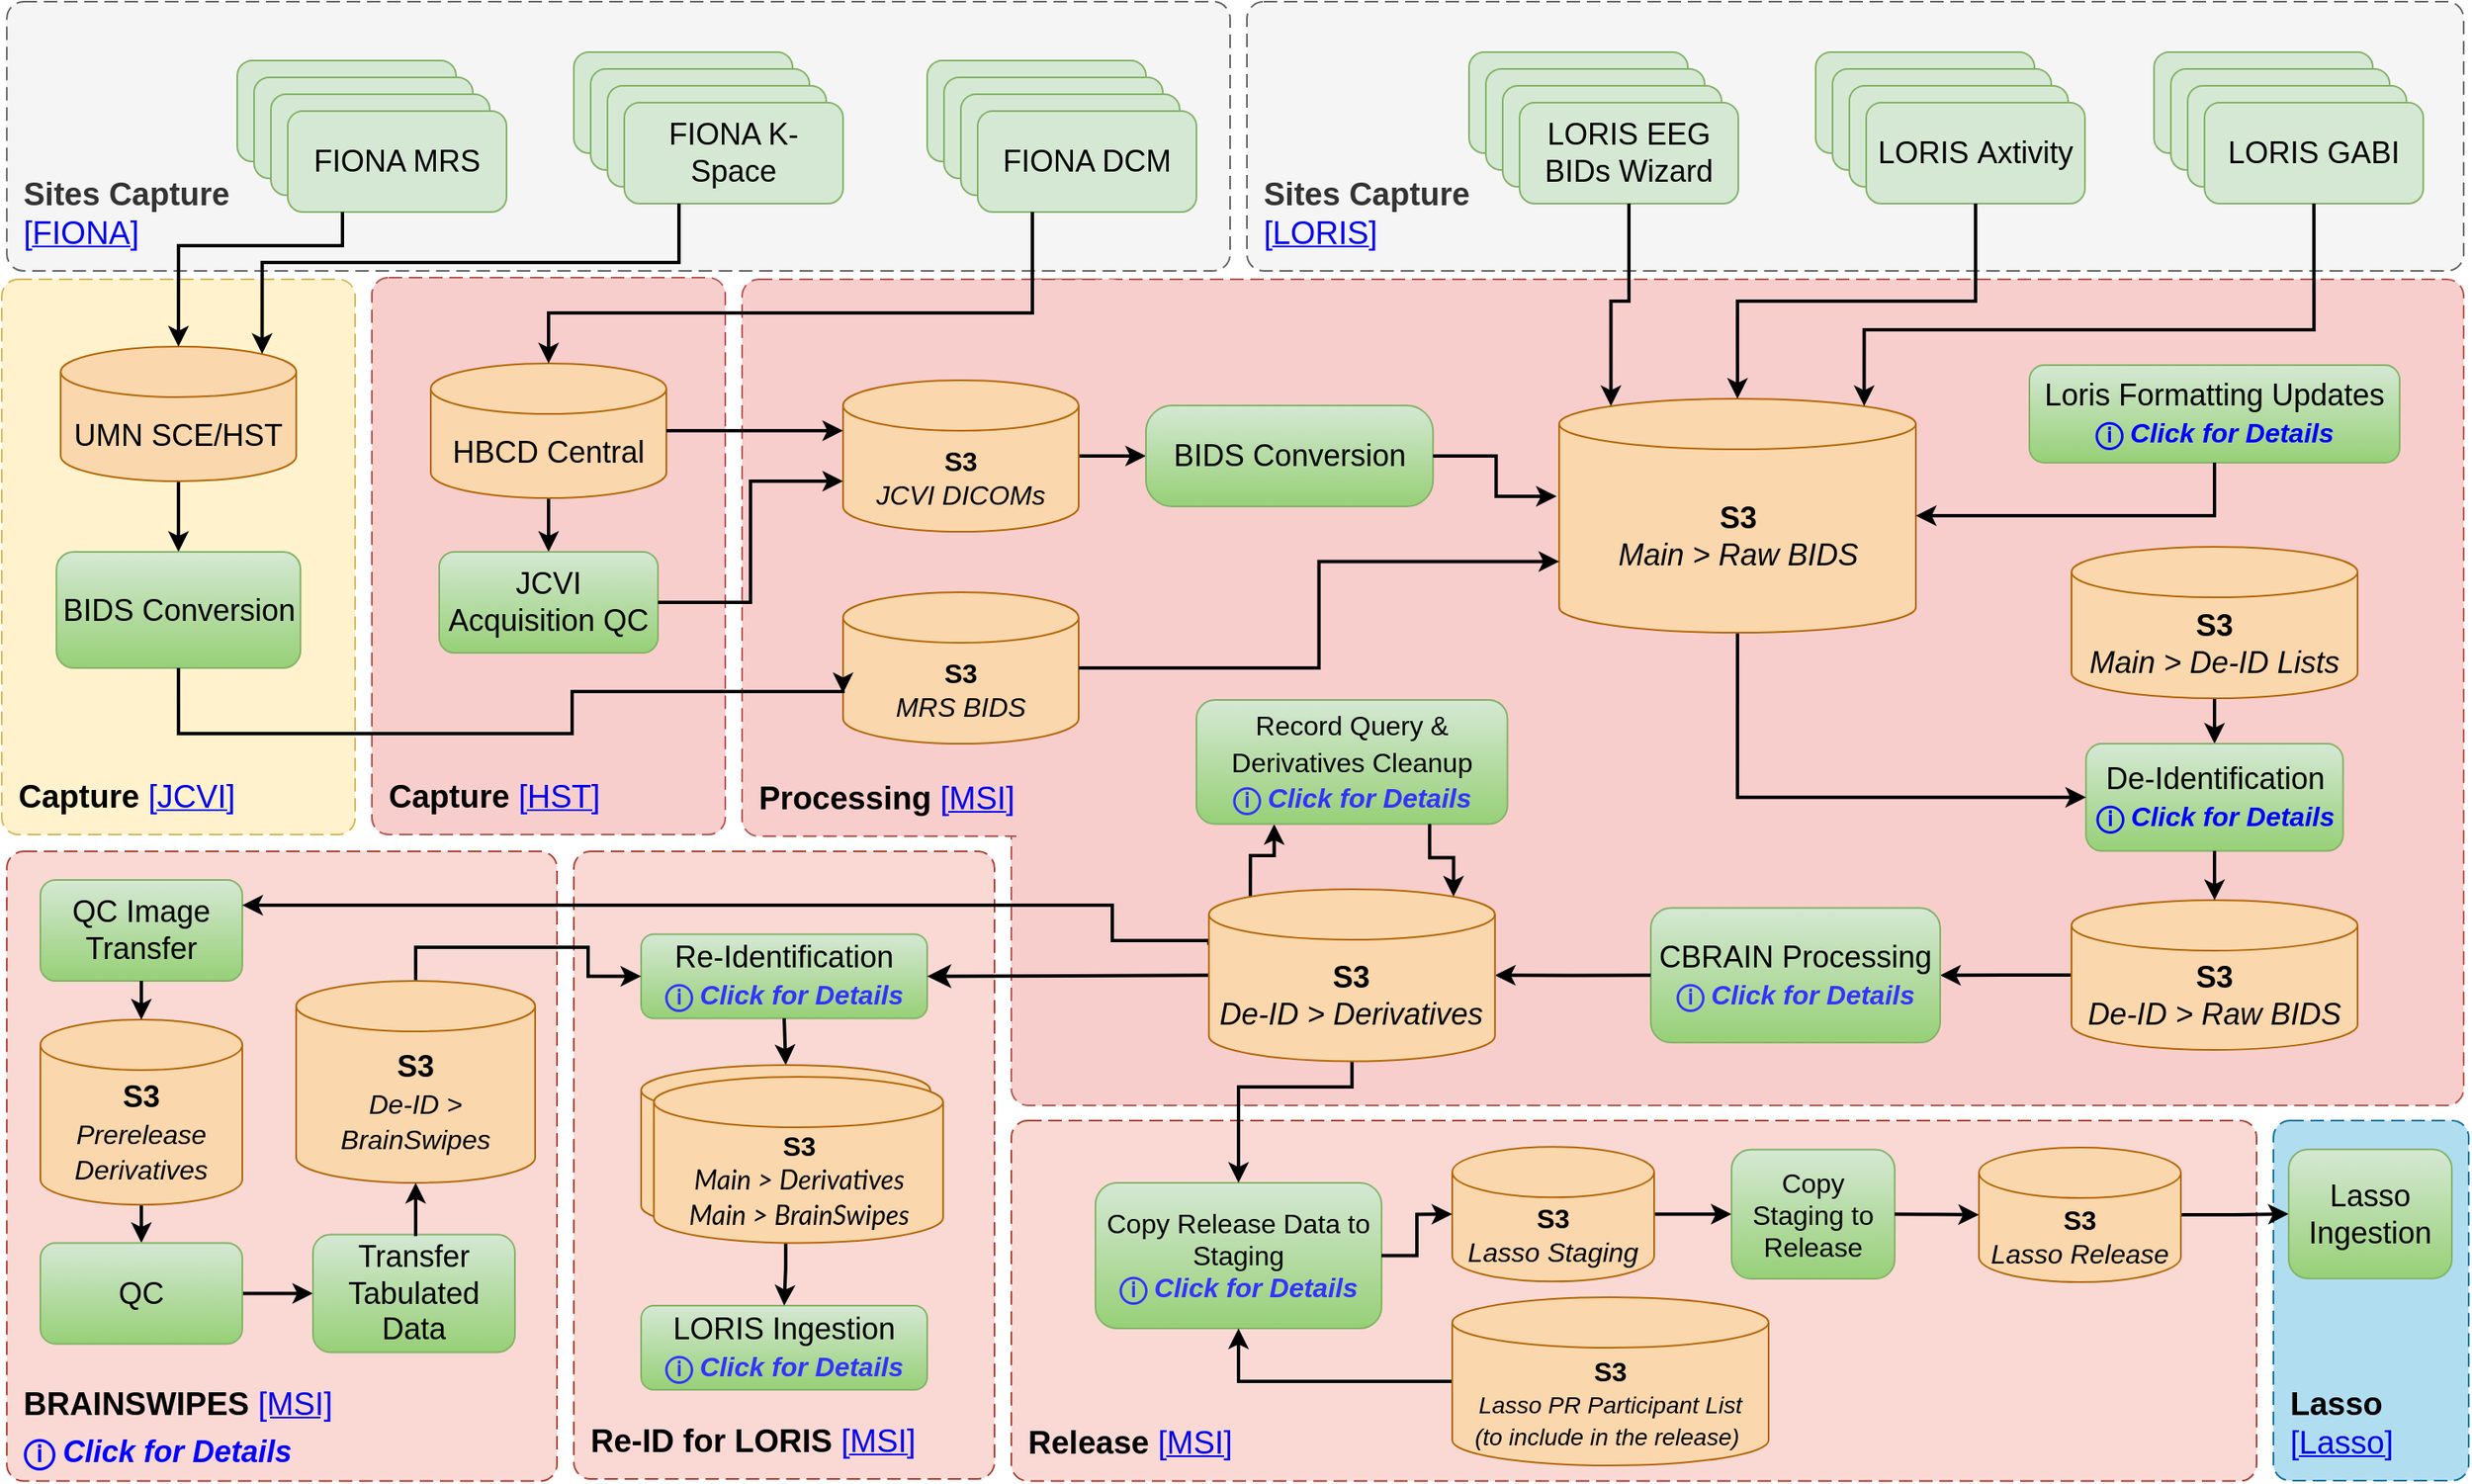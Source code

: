 <mxfile version="27.1.4">
  <diagram name="Processing_Data_Workflow_V1" id="Q4pKzGYlZm_eiwpGtO5D">
    <mxGraphModel grid="1" page="1" gridSize="10" guides="1" tooltips="1" connect="1" arrows="1" fold="1" pageScale="1" pageWidth="850" pageHeight="1100" math="0" shadow="0">
      <root>
        <mxCell id="0" />
        <mxCell id="1" parent="0" />
        <mxCell id="SQVYVQB5oxfVDk_baqF1-4" value="" style="group" vertex="1" connectable="0" parent="1">
          <mxGeometry x="-690" y="1397" width="983.06" height="491" as="geometry" />
        </mxCell>
        <mxCell id="SQVYVQB5oxfVDk_baqF1-7" value="" style="group" vertex="1" connectable="0" parent="SQVYVQB5oxfVDk_baqF1-4">
          <mxGeometry y="3" width="983.06" height="491" as="geometry" />
        </mxCell>
        <object placeholders="1" id="Nny5w25g9RY3uixXSB2h-26">
          <mxCell style="rounded=1;fontSize=19;whiteSpace=wrap;html=1;dashed=1;arcSize=20;fillColor=#f8cecc;strokeColor=#b85450;labelBackgroundColor=none;align=left;verticalAlign=bottom;labelBorderColor=none;spacingTop=0;spacing=10;dashPattern=8 4;metaEdit=1;rotatable=0;perimeter=rectanglePerimeter;noLabel=0;labelPadding=0;allowArrows=0;connectable=0;expand=0;recursiveResize=0;editable=1;pointerEvents=0;absoluteArcSize=1;points=[[0.25,0,0],[0.5,0,0],[0.75,0,0],[1,0.25,0],[1,0.5,0],[1,0.75,0],[0.75,1,0],[0.5,1,0],[0.25,1,0],[0,0.75,0],[0,0.5,0],[0,0.25,0]];" vertex="1" parent="SQVYVQB5oxfVDk_baqF1-7">
            <mxGeometry x="120" width="863.06" height="491" as="geometry" />
          </mxCell>
        </object>
        <object placeholders="1" c4Name="Processing" c4Application="MSI" label="&lt;font&gt;&lt;b&gt;&lt;/b&gt;&lt;/font&gt;&lt;div style=&quot;text-align: left&quot;&gt;&lt;font&gt;&lt;b&gt;Processing &lt;/b&gt;&lt;/font&gt;&lt;a target=&quot;_blank&quot; href=&quot;https://hbcd-docs-internal.readthedocs.io/orgcharts/#midb-informatics-hub-msi&quot;&gt;[MSI]&lt;/a&gt;&lt;/div&gt;" id="SQVYVQB5oxfVDk_baqF1-2">
          <mxCell style="rounded=1;fontSize=19;whiteSpace=wrap;html=1;dashed=1;arcSize=20;fillColor=#f8cecc;strokeColor=#b85450;labelBackgroundColor=none;align=left;verticalAlign=bottom;labelBorderColor=none;spacingTop=0;spacing=10;dashPattern=8 4;metaEdit=1;rotatable=0;perimeter=rectanglePerimeter;noLabel=0;labelPadding=0;allowArrows=0;connectable=0;expand=0;recursiveResize=0;editable=1;pointerEvents=0;absoluteArcSize=1;points=[[0.25,0,0],[0.5,0,0],[0.75,0,0],[1,0.25,0],[1,0.5,0],[1,0.75,0],[0.75,1,0],[0.5,1,0],[0.25,1,0],[0,0.75,0],[0,0.5,0],[0,0.25,0]];" vertex="1" parent="SQVYVQB5oxfVDk_baqF1-7">
            <mxGeometry x="-40" width="220" height="331" as="geometry" />
          </mxCell>
        </object>
        <object placeholders="1" id="SQVYVQB5oxfVDk_baqF1-3">
          <mxCell style="rounded=1;fontSize=19;whiteSpace=wrap;html=1;dashed=1;arcSize=20;fillColor=#f8cecc;strokeColor=none;labelBackgroundColor=none;align=left;verticalAlign=bottom;labelBorderColor=none;spacingTop=0;spacing=10;dashPattern=8 4;metaEdit=1;rotatable=0;perimeter=rectanglePerimeter;noLabel=0;labelPadding=0;allowArrows=0;connectable=0;expand=0;recursiveResize=0;editable=1;pointerEvents=0;absoluteArcSize=1;points=[[0.25,0,0],[0.5,0,0],[0.75,0,0],[1,0.25,0],[1,0.5,0],[1,0.75,0],[0.75,1,0],[0.5,1,0],[0.25,1,0],[0,0.75,0],[0,0.5,0],[0,0.25,0]];" vertex="1" parent="SQVYVQB5oxfVDk_baqF1-7">
            <mxGeometry x="165" width="25" height="331" as="geometry" />
          </mxCell>
        </object>
        <object placeholders="1" id="SQVYVQB5oxfVDk_baqF1-5">
          <mxCell style="rounded=1;fontSize=19;whiteSpace=wrap;html=1;dashed=1;arcSize=20;fillColor=#f8cecc;strokeColor=none;labelBackgroundColor=none;align=left;verticalAlign=bottom;labelBorderColor=none;spacingTop=0;spacing=10;dashPattern=8 4;metaEdit=1;rotatable=0;perimeter=rectanglePerimeter;noLabel=0;labelPadding=0;allowArrows=0;connectable=0;expand=0;recursiveResize=0;editable=1;pointerEvents=0;absoluteArcSize=1;points=[[0.25,0,0],[0.5,0,0],[0.75,0,0],[1,0.25,0],[1,0.5,0],[1,0.75,0],[0.75,1,0],[0.5,1,0],[0.25,1,0],[0,0.75,0],[0,0.5,0],[0,0.25,0]];" vertex="1" parent="SQVYVQB5oxfVDk_baqF1-7">
            <mxGeometry x="123" y="321" width="60" height="21" as="geometry" />
          </mxCell>
        </object>
        <mxCell id="Yr-dYRt7r0N5L4amYY2H-7" style="edgeStyle=orthogonalEdgeStyle;rounded=0;orthogonalLoop=1;jettySize=auto;html=1;exitX=1;exitY=0.5;exitDx=0;exitDy=0;exitPerimeter=0;entryX=0;entryY=0.5;entryDx=0;entryDy=0;strokeWidth=2;" edge="1" parent="SQVYVQB5oxfVDk_baqF1-7" source="Nny5w25g9RY3uixXSB2h-29" target="Nny5w25g9RY3uixXSB2h-33">
          <mxGeometry relative="1" as="geometry" />
        </mxCell>
        <mxCell id="Nny5w25g9RY3uixXSB2h-29" value="&lt;font&gt;&lt;b&gt;S3&lt;/b&gt;&lt;/font&gt;&lt;div&gt;&lt;font&gt;&lt;i&gt;JCVI DICOMs&lt;/i&gt;&lt;/font&gt;&lt;/div&gt;" style="shape=cylinder3;whiteSpace=wrap;html=1;boundedLbl=1;backgroundOutline=1;size=15;fillColor=#fad7ac;strokeColor=#b46504;fontSize=16;" vertex="1" parent="SQVYVQB5oxfVDk_baqF1-7">
          <mxGeometry x="20" y="60" width="140" height="90" as="geometry" />
        </mxCell>
        <mxCell id="RiwbxTLTH0NFC2u9XWpU-4" value="&lt;font&gt;&lt;b&gt;S3&lt;/b&gt;&lt;/font&gt;&lt;div&gt;&lt;font&gt;&lt;i&gt;MRS BIDS&lt;/i&gt;&lt;/font&gt;&lt;/div&gt;" style="shape=cylinder3;whiteSpace=wrap;html=1;boundedLbl=1;backgroundOutline=1;size=15;fillColor=#fad7ac;strokeColor=#b46504;fontSize=16;" vertex="1" parent="SQVYVQB5oxfVDk_baqF1-7">
          <mxGeometry x="20" y="186" width="140" height="90" as="geometry" />
        </mxCell>
        <mxCell id="Nny5w25g9RY3uixXSB2h-33" value="BIDS Conversion" style="rounded=1;whiteSpace=wrap;html=1;fillColor=#d5e8d4;strokeColor=#82b366;arcSize=26;gradientColor=#97d077;fontSize=18;" vertex="1" parent="SQVYVQB5oxfVDk_baqF1-7">
          <mxGeometry x="200.0" y="75" width="170.59" height="60" as="geometry" />
        </mxCell>
        <mxCell id="Yr-dYRt7r0N5L4amYY2H-4" style="edgeStyle=orthogonalEdgeStyle;rounded=0;orthogonalLoop=1;jettySize=auto;html=1;exitX=0;exitY=0.5;exitDx=0;exitDy=0;exitPerimeter=0;entryX=1;entryY=0.5;entryDx=0;entryDy=0;strokeWidth=2;" edge="1" parent="SQVYVQB5oxfVDk_baqF1-7" source="Nny5w25g9RY3uixXSB2h-53" target="Nny5w25g9RY3uixXSB2h-57">
          <mxGeometry relative="1" as="geometry" />
        </mxCell>
        <mxCell id="Nny5w25g9RY3uixXSB2h-53" value="&lt;div&gt;&lt;b&gt;S3&lt;/b&gt;&lt;br&gt;&lt;div&gt;&lt;i&gt;&lt;font&gt;De-ID &amp;gt; Raw BIDS&lt;/font&gt;&lt;/i&gt;&lt;/div&gt;&lt;/div&gt;" style="shape=cylinder3;whiteSpace=wrap;html=1;boundedLbl=1;backgroundOutline=1;size=15;fillColor=#fad7ac;strokeColor=#b46504;fontSize=18;" vertex="1" parent="SQVYVQB5oxfVDk_baqF1-7">
          <mxGeometry x="750" y="368.96" width="170" height="89" as="geometry" />
        </mxCell>
        <UserObject label="CBRAIN Processing&lt;br&gt;&lt;div&gt;&lt;b&gt;&lt;font style=&quot;font-size: 16px;&quot;&gt;&lt;span style=&quot;background-color: transparent;&quot;&gt;&lt;font style=&quot;color: light-dark(rgb(51, 51, 255), rgb(255, 255, 255));&quot;&gt;ⓘ&lt;/font&gt;&lt;/span&gt;&lt;span style=&quot;background-color: transparent; color: light-dark(rgb(0, 0, 0), rgb(255, 255, 255));&quot;&gt;&amp;nbsp;&lt;/span&gt;&lt;i style=&quot;&quot;&gt;&lt;font style=&quot;color: rgb(51, 51, 255);&quot;&gt;Click for Details&lt;/font&gt;&lt;/i&gt;&lt;/font&gt;&lt;/b&gt;&lt;/div&gt;" CBRAIN-Processing="" link="https://hbcd-docs-internal.readthedocs.io/workflows/data-proc-wf/#cbrain-processing" id="Nny5w25g9RY3uixXSB2h-57">
          <mxCell style="rounded=1;whiteSpace=wrap;html=1;fillColor=#d5e8d4;strokeColor=#82b366;gradientColor=#97d077;fontSize=18;" vertex="1" parent="SQVYVQB5oxfVDk_baqF1-7">
            <mxGeometry x="500" y="373.65" width="171.94" height="80" as="geometry" />
          </mxCell>
        </UserObject>
        <mxCell id="Yr-dYRt7r0N5L4amYY2H-3" style="edgeStyle=orthogonalEdgeStyle;rounded=0;orthogonalLoop=1;jettySize=auto;html=1;exitX=0.5;exitY=1;exitDx=0;exitDy=0;exitPerimeter=0;strokeWidth=2;" edge="1" parent="SQVYVQB5oxfVDk_baqF1-7" source="Nny5w25g9RY3uixXSB2h-56" target="Nny5w25g9RY3uixXSB2h-54">
          <mxGeometry relative="1" as="geometry" />
        </mxCell>
        <mxCell id="Nny5w25g9RY3uixXSB2h-56" value="&lt;div&gt;&lt;b&gt;S3&lt;/b&gt;&lt;div&gt;&lt;i&gt;Main &amp;gt; De-ID Lists&lt;/i&gt;&lt;br&gt;&lt;/div&gt;&lt;/div&gt;" style="shape=cylinder3;whiteSpace=wrap;html=1;boundedLbl=1;backgroundOutline=1;size=15;fillColor=#fad7ac;strokeColor=#b46504;fontSize=18;" vertex="1" parent="SQVYVQB5oxfVDk_baqF1-7">
          <mxGeometry x="750" y="159" width="170" height="90" as="geometry" />
        </mxCell>
        <UserObject label="&lt;font&gt;De-Identification&lt;/font&gt;&lt;div&gt;&lt;font style=&quot;color: rgb(0, 0, 255); font-size: 16px;&quot;&gt;&lt;b style=&quot;&quot;&gt;&lt;span style=&quot;background-color: transparent;&quot;&gt;&lt;font style=&quot;&quot;&gt;ⓘ&lt;/font&gt;&lt;/span&gt;&lt;span style=&quot;background-color: transparent;&quot;&gt;&amp;nbsp;&lt;/span&gt;&lt;i style=&quot;&quot;&gt;&lt;font style=&quot;&quot;&gt;Click for Details&lt;/font&gt;&lt;/i&gt;&lt;/b&gt;&lt;/font&gt;&lt;/div&gt;" link="https://hbcd-docs-internal.readthedocs.io/workflows/data-proc-wf/#de-identification" id="Nny5w25g9RY3uixXSB2h-54">
          <mxCell style="rounded=1;whiteSpace=wrap;html=1;fillColor=#d5e8d4;strokeColor=#82b366;gradientColor=#97d077;fontSize=18;" vertex="1" parent="SQVYVQB5oxfVDk_baqF1-7">
            <mxGeometry x="758.63" y="276.0" width="152.75" height="63.81" as="geometry" />
          </mxCell>
        </UserObject>
        <mxCell id="9wa91aJvARXFm4rin9HW-1" style="edgeStyle=orthogonalEdgeStyle;rounded=0;orthogonalLoop=1;jettySize=auto;html=1;exitX=0.5;exitY=1;exitDx=0;exitDy=0;entryX=0.5;entryY=0;entryDx=0;entryDy=0;entryPerimeter=0;strokeWidth=2;" edge="1" parent="SQVYVQB5oxfVDk_baqF1-7" source="Nny5w25g9RY3uixXSB2h-54" target="Nny5w25g9RY3uixXSB2h-53">
          <mxGeometry relative="1" as="geometry" />
        </mxCell>
        <mxCell id="Yr-dYRt7r0N5L4amYY2H-15" style="edgeStyle=orthogonalEdgeStyle;rounded=0;orthogonalLoop=1;jettySize=auto;html=1;exitX=0.5;exitY=1;exitDx=0;exitDy=0;exitPerimeter=0;entryX=0;entryY=0.5;entryDx=0;entryDy=0;strokeWidth=2;" edge="1" parent="SQVYVQB5oxfVDk_baqF1-7" source="Nny5w25g9RY3uixXSB2h-35" target="Nny5w25g9RY3uixXSB2h-54">
          <mxGeometry relative="1" as="geometry" />
        </mxCell>
        <mxCell id="Nny5w25g9RY3uixXSB2h-35" value="&lt;span style=&quot;background-color: transparent;&quot;&gt;&lt;font style=&quot;color: rgb(0, 0, 0);&quot;&gt;&lt;b&gt;S3&lt;/b&gt;&lt;/font&gt;&lt;/span&gt;&lt;div&gt;&lt;span style=&quot;background-color: transparent;&quot;&gt;&lt;font style=&quot;color: rgb(0, 0, 0);&quot;&gt;&lt;i&gt;Main &amp;gt; Raw BIDS&lt;/i&gt;&lt;/font&gt;&lt;/span&gt;&lt;/div&gt;" style="shape=cylinder3;whiteSpace=wrap;html=1;boundedLbl=1;backgroundOutline=1;size=15;fillColor=#fad7ac;strokeColor=#b46504;fontSize=18;" vertex="1" parent="SQVYVQB5oxfVDk_baqF1-7">
          <mxGeometry x="445.56" y="71" width="211.94" height="139" as="geometry" />
        </mxCell>
        <UserObject label="Loris Formatting Updates&lt;div&gt;&lt;b style=&quot;color: rgb(0, 0, 255); font-size: 16px;&quot;&gt;&lt;span style=&quot;background-color: transparent;&quot;&gt;ⓘ&lt;/span&gt;&lt;span style=&quot;background-color: transparent;&quot;&gt;&amp;nbsp;&lt;/span&gt;&lt;i&gt;Click for Details&lt;/i&gt;&lt;/b&gt;&lt;/div&gt;" link="https://hbcd-docs-internal.readthedocs.io/workflows/data-proc-wf/#loris-formatting-updates" id="Nny5w25g9RY3uixXSB2h-36">
          <mxCell style="rounded=1;whiteSpace=wrap;html=1;fillColor=#d5e8d4;strokeColor=#82b366;gradientColor=#97d077;fontSize=18;" vertex="1" parent="SQVYVQB5oxfVDk_baqF1-7">
            <mxGeometry x="725" y="51" width="220" height="58" as="geometry" />
          </mxCell>
        </UserObject>
        <mxCell id="Yr-dYRt7r0N5L4amYY2H-5" style="edgeStyle=orthogonalEdgeStyle;rounded=0;orthogonalLoop=1;jettySize=auto;html=1;exitX=1;exitY=0.5;exitDx=0;exitDy=0;exitPerimeter=0;entryX=0;entryY=0;entryDx=0;entryDy=96.75;entryPerimeter=0;strokeWidth=2;" edge="1" parent="SQVYVQB5oxfVDk_baqF1-7" source="RiwbxTLTH0NFC2u9XWpU-4" target="Nny5w25g9RY3uixXSB2h-35">
          <mxGeometry relative="1" as="geometry" />
        </mxCell>
        <mxCell id="Yr-dYRt7r0N5L4amYY2H-6" style="edgeStyle=orthogonalEdgeStyle;rounded=0;orthogonalLoop=1;jettySize=auto;html=1;exitX=1;exitY=0.5;exitDx=0;exitDy=0;entryX=-0.007;entryY=0.417;entryDx=0;entryDy=0;entryPerimeter=0;strokeWidth=2;" edge="1" parent="SQVYVQB5oxfVDk_baqF1-7" source="Nny5w25g9RY3uixXSB2h-33" target="Nny5w25g9RY3uixXSB2h-35">
          <mxGeometry relative="1" as="geometry" />
        </mxCell>
        <mxCell id="Yr-dYRt7r0N5L4amYY2H-16" style="edgeStyle=orthogonalEdgeStyle;rounded=0;orthogonalLoop=1;jettySize=auto;html=1;exitX=0.5;exitY=1;exitDx=0;exitDy=0;entryX=1;entryY=0.5;entryDx=0;entryDy=0;entryPerimeter=0;strokeWidth=2;" edge="1" parent="SQVYVQB5oxfVDk_baqF1-7" source="Nny5w25g9RY3uixXSB2h-36" target="Nny5w25g9RY3uixXSB2h-35">
          <mxGeometry relative="1" as="geometry" />
        </mxCell>
        <object placeholders="1" c4Name="Lasso" c4Application="Lasso" label="&lt;font&gt;&lt;b&gt;&lt;div style=&quot;text-align: left&quot;&gt;%c4Name%&lt;/div&gt;&lt;/b&gt;&lt;/font&gt;&lt;div style=&quot;text-align: left&quot;&gt;&lt;a href=&quot;https://hbcd-docs-internal.readthedocs.io/orgcharts/#lasso&quot; target=&quot;_blank&quot;&gt;[%c4Application%]&lt;/a&gt;&lt;/div&gt;" id="Nny5w25g9RY3uixXSB2h-1">
          <mxCell style="rounded=1;fontSize=19;whiteSpace=wrap;html=1;dashed=1;arcSize=20;fillColor=#b1ddf0;strokeColor=#10739e;labelBackgroundColor=none;align=left;verticalAlign=bottom;labelBorderColor=none;spacingTop=0;spacing=10;dashPattern=8 4;metaEdit=1;rotatable=0;perimeter=rectanglePerimeter;noLabel=0;labelPadding=0;allowArrows=0;connectable=0;expand=0;recursiveResize=0;editable=1;pointerEvents=0;absoluteArcSize=1;points=[[0.25,0,0],[0.5,0,0],[0.75,0,0],[1,0.25,0],[1,0.5,0],[1,0.75,0],[0.75,1,0],[0.5,1,0],[0.25,1,0],[0,0.75,0],[0,0.5,0],[0,0.25,0]];" vertex="1" parent="1">
            <mxGeometry x="180" y="1900" width="116.06" height="214" as="geometry" />
          </mxCell>
        </object>
        <object placeholders="1" c4Name="Release" c4Application="MSI" label="&lt;font&gt;&lt;b&gt;&lt;div style=&quot;text-align: left&quot;&gt;%c4Name% &lt;/b&gt;&lt;/font&gt;&lt;a href=&quot;https://hbcd-docs-internal.readthedocs.io/orgcharts/#midb-informatics-hub-msi&quot; target=&quot;_blank&quot;&gt;[%c4Application%]&lt;/a&gt;&lt;/div&gt;" id="Nny5w25g9RY3uixXSB2h-2">
          <mxCell style="rounded=1;fontSize=19;whiteSpace=wrap;html=1;dashed=1;arcSize=20;fillColor=#fad9d5;strokeColor=#ae4132;labelBackgroundColor=none;align=left;verticalAlign=bottom;labelBorderColor=none;spacingTop=0;spacing=10;dashPattern=8 4;metaEdit=1;rotatable=0;perimeter=rectanglePerimeter;noLabel=0;labelPadding=0;allowArrows=0;connectable=0;expand=0;recursiveResize=0;editable=1;pointerEvents=0;absoluteArcSize=1;points=[[0.25,0,0],[0.5,0,0],[0.75,0,0],[1,0.25,0],[1,0.5,0],[1,0.75,0],[0.75,1,0],[0.5,1,0],[0.25,1,0],[0,0.75,0],[0,0.5,0],[0,0.25,0]];" vertex="1" parent="1">
            <mxGeometry x="-570" y="1900" width="740" height="214.25" as="geometry" />
          </mxCell>
        </object>
        <object placeholders="1" c4Name="Capture" c4Application="HST" label="&lt;font&gt;&lt;b&gt;&lt;div style=&quot;text-align: left&quot;&gt;%c4Name% &lt;/b&gt;&lt;/font&gt;&lt;a href=&quot;https://hbcd-docs-internal.readthedocs.io/orgcharts/#health-sciences-technology&quot; target=&quot;_blank&quot;&gt;[%c4Application%]&lt;/a&gt;&lt;/div&gt;" id="Nny5w25g9RY3uixXSB2h-3">
          <mxCell style="rounded=1;fontSize=19;whiteSpace=wrap;html=1;dashed=1;arcSize=20;fillColor=#f8cecc;strokeColor=#b85450;labelBackgroundColor=none;align=left;verticalAlign=bottom;labelBorderColor=none;spacingTop=0;spacing=10;dashPattern=8 4;metaEdit=1;rotatable=0;perimeter=rectanglePerimeter;noLabel=0;labelPadding=0;allowArrows=0;connectable=0;expand=0;recursiveResize=0;editable=1;pointerEvents=0;absoluteArcSize=1;points=[[0.25,0,0],[0.5,0,0],[0.75,0,0],[1,0.25,0],[1,0.5,0],[1,0.75,0],[0.75,1,0],[0.5,1,0],[0.25,1,0],[0,0.75,0],[0,0.5,0],[0,0.25,0]];" vertex="1" parent="1">
            <mxGeometry x="-950" y="1399" width="210" height="331" as="geometry" />
          </mxCell>
        </object>
        <object c4Name="Capture" c4Application="JCVI" label="&lt;font&gt;&lt;b&gt;&lt;div style=&quot;text-align: left&quot;&gt;%c4Name% &lt;/b&gt;&lt;/font&gt;&lt;a href=&quot;https://hbcd-docs-internal.readthedocs.io/orgcharts/#j-craig-venter-institute&quot; target=&quot;_blank&quot;&gt;[%c4Application%]&lt;/a&gt;&lt;/div&gt;" placeholders="1" title="JCVI" id="Nny5w25g9RY3uixXSB2h-4">
          <mxCell style="rounded=1;fontSize=19;whiteSpace=wrap;html=1;dashed=1;arcSize=20;fillColor=#fff2cc;strokeColor=#d6b656;labelBackgroundColor=none;align=left;verticalAlign=bottom;labelBorderColor=none;spacingTop=0;spacing=10;dashPattern=8 4;metaEdit=1;rotatable=0;perimeter=rectanglePerimeter;noLabel=0;labelPadding=0;allowArrows=0;connectable=0;expand=0;recursiveResize=0;editable=1;pointerEvents=0;absoluteArcSize=1;points=[[0.25,0,0],[0.5,0,0],[0.75,0,0],[1,0.25,0],[1,0.5,0],[1,0.75,0],[0.75,1,0],[0.5,1,0],[0.25,1,0],[0,0.75,0],[0,0.5,0],[0,0.25,0]];" vertex="1" parent="1">
            <mxGeometry x="-1169.94" y="1400" width="210" height="330" as="geometry" />
          </mxCell>
        </object>
        <object placeholders="1" c4Name="Re-ID for LORIS" c4Application="MSI" label="&lt;font&gt;&lt;b&gt;&lt;div style=&quot;text-align: left&quot;&gt;%c4Name% &lt;/b&gt;&lt;/font&gt;&lt;a href=&quot;https://hbcd-docs-internal.readthedocs.io/orgcharts/#midb-informatics-hub-msi&quot; target=&quot;_blank&quot;&gt;[%c4Application%]&lt;/a&gt;&lt;/div&gt;" id="Nny5w25g9RY3uixXSB2h-5">
          <mxCell style="rounded=1;fontSize=19;whiteSpace=wrap;html=1;dashed=1;arcSize=20;fillColor=#fad9d5;strokeColor=#ae4132;labelBackgroundColor=none;align=left;verticalAlign=bottom;labelBorderColor=none;spacingTop=0;spacing=10;dashPattern=8 4;metaEdit=1;rotatable=0;perimeter=rectanglePerimeter;noLabel=0;labelPadding=0;allowArrows=0;connectable=0;expand=0;recursiveResize=0;editable=1;pointerEvents=0;absoluteArcSize=1;points=[[0.25,0,0],[0.5,0,0],[0.75,0,0],[1,0.25,0],[1,0.5,0],[1,0.75,0],[0.75,1,0],[0.5,1,0],[0.25,1,0],[0,0.75,0],[0,0.5,0],[0,0.25,0]];" vertex="1" parent="1">
            <mxGeometry x="-830" y="1740" width="250" height="373" as="geometry" />
          </mxCell>
        </object>
        <object placeholders="1" c4Name="Sites Capture" c4Application="FIONA" label="&lt;font&gt;&lt;b&gt;&lt;div style=&quot;text-align: left&quot;&gt;Sites Capture&lt;/div&gt;&lt;/b&gt;&lt;/font&gt;&lt;div style=&quot;text-align: left&quot;&gt;&lt;a target=&quot;_blank&quot; href=&quot;https://hbcd-docs-internal.readthedocs.io/orgcharts/#fiona&quot;&gt;[FIONA]&lt;/a&gt;&lt;/div&gt;" id="Nny5w25g9RY3uixXSB2h-6">
          <mxCell style="rounded=1;fontSize=19;whiteSpace=wrap;html=1;dashed=1;arcSize=20;labelBackgroundColor=none;align=left;verticalAlign=bottom;labelBorderColor=none;spacingTop=0;spacing=10;dashPattern=8 4;metaEdit=1;rotatable=0;perimeter=rectanglePerimeter;noLabel=0;labelPadding=0;allowArrows=0;connectable=0;expand=0;recursiveResize=0;editable=1;pointerEvents=0;absoluteArcSize=1;points=[[0.25,0,0],[0.5,0,0],[0.75,0,0],[1,0.25,0],[1,0.5,0],[1,0.75,0],[0.75,1,0],[0.5,1,0],[0.25,1,0],[0,0.75,0],[0,0.5,0],[0,0.25,0]];fillColor=#f5f5f5;fontColor=#333333;strokeColor=#666666;" vertex="1" parent="1">
            <mxGeometry x="-1166.94" y="1235" width="726.94" height="160" as="geometry" />
          </mxCell>
        </object>
        <object placeholders="1" c4Name="Sites Capture" c4Application="LORIS" label="&lt;font&gt;&lt;b&gt;&lt;div style=&quot;text-align: left&quot;&gt;%c4Name%&lt;/div&gt;&lt;/b&gt;&lt;/font&gt;&lt;div style=&quot;text-align: left&quot;&gt;&lt;a href=&quot;https://hbcd-docs-internal.readthedocs.io/orgcharts/#loris&quot; target=&quot;_blank&quot;&gt;[%c4Application%]&lt;/a&gt;&lt;/div&gt;" id="Nny5w25g9RY3uixXSB2h-7">
          <mxCell style="rounded=1;fontSize=19;whiteSpace=wrap;html=1;dashed=1;arcSize=20;labelBackgroundColor=none;align=left;verticalAlign=bottom;labelBorderColor=none;spacingTop=0;spacing=10;dashPattern=8 4;metaEdit=1;rotatable=0;perimeter=rectanglePerimeter;noLabel=0;labelPadding=0;allowArrows=0;connectable=0;expand=0;recursiveResize=0;editable=1;pointerEvents=0;absoluteArcSize=1;points=[[0.25,0,0],[0.5,0,0],[0.75,0,0],[1,0.25,0],[1,0.5,0],[1,0.75,0],[0.75,1,0],[0.5,1,0],[0.25,1,0],[0,0.75,0],[0,0.5,0],[0,0.25,0]];fillColor=#f5f5f5;fontColor=#333333;strokeColor=#666666;" vertex="1" parent="1">
            <mxGeometry x="-430" y="1235" width="723.06" height="160" as="geometry" />
          </mxCell>
        </object>
        <mxCell id="Nny5w25g9RY3uixXSB2h-8" value="" style="group;fontSize=17;" connectable="0" vertex="1" parent="1">
          <mxGeometry x="-620" y="1270" width="160" height="90" as="geometry" />
        </mxCell>
        <mxCell id="Nny5w25g9RY3uixXSB2h-9" value="Parallel Compute" style="rounded=1;whiteSpace=wrap;html=1;fillColor=#d5e8d4;strokeColor=#82b366;fontSize=17;" vertex="1" parent="Nny5w25g9RY3uixXSB2h-8">
          <mxGeometry width="130" height="60" as="geometry" />
        </mxCell>
        <mxCell id="Nny5w25g9RY3uixXSB2h-10" value="Parallel Compute" style="rounded=1;whiteSpace=wrap;html=1;fillColor=#d5e8d4;strokeColor=#82b366;fontSize=17;" vertex="1" parent="Nny5w25g9RY3uixXSB2h-8">
          <mxGeometry x="10" y="10" width="130" height="60" as="geometry" />
        </mxCell>
        <mxCell id="Nny5w25g9RY3uixXSB2h-11" value="Parallel Compute" style="rounded=1;whiteSpace=wrap;html=1;fillColor=#d5e8d4;strokeColor=#82b366;fontSize=17;" vertex="1" parent="Nny5w25g9RY3uixXSB2h-8">
          <mxGeometry x="20" y="20" width="130" height="60" as="geometry" />
        </mxCell>
        <mxCell id="Nny5w25g9RY3uixXSB2h-12" value="&lt;font style=&quot;font-size: 18px;&quot;&gt;FIONA DCM&lt;/font&gt;" style="rounded=1;whiteSpace=wrap;html=1;fillColor=#d5e8d4;strokeColor=#82b366;fontSize=17;" vertex="1" parent="Nny5w25g9RY3uixXSB2h-8">
          <mxGeometry x="30" y="30" width="130" height="60" as="geometry" />
        </mxCell>
        <mxCell id="Nny5w25g9RY3uixXSB2h-13" value="" style="group;fontSize=17;" connectable="0" vertex="1" parent="1">
          <mxGeometry x="-1030" y="1270" width="160" height="90" as="geometry" />
        </mxCell>
        <mxCell id="Nny5w25g9RY3uixXSB2h-14" value="Parallel Compute" style="rounded=1;whiteSpace=wrap;html=1;fillColor=#d5e8d4;strokeColor=#82b366;fontSize=17;" vertex="1" parent="Nny5w25g9RY3uixXSB2h-13">
          <mxGeometry width="130" height="60" as="geometry" />
        </mxCell>
        <mxCell id="Nny5w25g9RY3uixXSB2h-15" value="Parallel Compute" style="rounded=1;whiteSpace=wrap;html=1;fillColor=#d5e8d4;strokeColor=#82b366;fontSize=17;" vertex="1" parent="Nny5w25g9RY3uixXSB2h-13">
          <mxGeometry x="10" y="10" width="130" height="60" as="geometry" />
        </mxCell>
        <mxCell id="Nny5w25g9RY3uixXSB2h-16" value="Parallel Compute" style="rounded=1;whiteSpace=wrap;html=1;fillColor=#d5e8d4;strokeColor=#82b366;fontSize=17;" vertex="1" parent="Nny5w25g9RY3uixXSB2h-13">
          <mxGeometry x="20" y="20" width="130" height="60" as="geometry" />
        </mxCell>
        <mxCell id="Nny5w25g9RY3uixXSB2h-17" value="&lt;font style=&quot;font-size: 18px;&quot;&gt;FIONA MRS&lt;/font&gt;" style="rounded=1;whiteSpace=wrap;html=1;fillColor=#d5e8d4;strokeColor=#82b366;fontSize=17;" vertex="1" parent="Nny5w25g9RY3uixXSB2h-13">
          <mxGeometry x="30" y="30" width="130" height="60" as="geometry" />
        </mxCell>
        <mxCell id="Nny5w25g9RY3uixXSB2h-18" value="" style="group;fontSize=17;fontColor=#000000;" connectable="0" vertex="1" parent="1">
          <mxGeometry x="-830" y="1265" width="160" height="90" as="geometry" />
        </mxCell>
        <mxCell id="Nny5w25g9RY3uixXSB2h-19" value="Parallel Compute" style="rounded=1;whiteSpace=wrap;html=1;fillColor=#d5e8d4;strokeColor=#82b366;fontSize=17;" vertex="1" parent="Nny5w25g9RY3uixXSB2h-18">
          <mxGeometry width="130" height="60" as="geometry" />
        </mxCell>
        <mxCell id="Nny5w25g9RY3uixXSB2h-20" value="Parallel Compute" style="rounded=1;whiteSpace=wrap;html=1;fillColor=#d5e8d4;strokeColor=#82b366;fontSize=17;" vertex="1" parent="Nny5w25g9RY3uixXSB2h-18">
          <mxGeometry x="10" y="10" width="130" height="60" as="geometry" />
        </mxCell>
        <mxCell id="Nny5w25g9RY3uixXSB2h-21" value="Parallel Compute" style="rounded=1;whiteSpace=wrap;html=1;fillColor=#d5e8d4;strokeColor=#82b366;fontSize=17;" vertex="1" parent="Nny5w25g9RY3uixXSB2h-18">
          <mxGeometry x="20" y="20" width="130" height="60" as="geometry" />
        </mxCell>
        <mxCell id="Nny5w25g9RY3uixXSB2h-22" value="&lt;font style=&quot;font-size: 18px; color: rgb(0, 0, 0);&quot;&gt;FIONA K-Space&lt;/font&gt;" style="rounded=1;whiteSpace=wrap;html=1;fillColor=#d5e8d4;strokeColor=#82b366;fontSize=17;" vertex="1" parent="Nny5w25g9RY3uixXSB2h-18">
          <mxGeometry x="30" y="30" width="130" height="60" as="geometry" />
        </mxCell>
        <mxCell id="SQVYVQB5oxfVDk_baqF1-18" style="edgeStyle=orthogonalEdgeStyle;rounded=0;orthogonalLoop=1;jettySize=auto;html=1;exitX=0.5;exitY=1;exitDx=0;exitDy=0;exitPerimeter=0;entryX=0.5;entryY=0;entryDx=0;entryDy=0;strokeWidth=2;" edge="1" parent="1" source="Nny5w25g9RY3uixXSB2h-25" target="Nny5w25g9RY3uixXSB2h-27">
          <mxGeometry relative="1" as="geometry" />
        </mxCell>
        <mxCell id="Nny5w25g9RY3uixXSB2h-25" value="&lt;font style=&quot;&quot;&gt;HBCD Central&lt;/font&gt;" style="shape=cylinder3;whiteSpace=wrap;html=1;boundedLbl=1;backgroundOutline=1;size=15;fillColor=#fad7ac;strokeColor=#b46504;fontSize=18;fontColor=#000000;fontStyle=0" vertex="1" parent="1">
          <mxGeometry x="-915" y="1450" width="140" height="80" as="geometry" />
        </mxCell>
        <mxCell id="SQVYVQB5oxfVDk_baqF1-11" style="edgeStyle=orthogonalEdgeStyle;rounded=0;orthogonalLoop=1;jettySize=auto;html=1;exitX=0.5;exitY=1;exitDx=0;exitDy=0;exitPerimeter=0;entryX=0.5;entryY=0;entryDx=0;entryDy=0;strokeWidth=2;" edge="1" parent="1" source="Nny5w25g9RY3uixXSB2h-31" target="Nny5w25g9RY3uixXSB2h-32">
          <mxGeometry relative="1" as="geometry" />
        </mxCell>
        <mxCell id="Nny5w25g9RY3uixXSB2h-31" value="UMN SCE/HST" style="shape=cylinder3;whiteSpace=wrap;html=1;boundedLbl=1;backgroundOutline=1;size=15;fillColor=#fad7ac;strokeColor=#b46504;fontSize=18;fontStyle=0;points=[[0,0,0,0,15],[0,0,0,0,27.5],[0,0,0,0,52.5],[0,0.5,0,0,0],[0,1,0,0,-15],[0.145,0,0,0,4.35],[0.145,1,0,0,-4.35],[0.5,0,0,0,0],[0.5,1,0,0,0],[0.855,0,0,0,4.35],[0.855,1,0,0,-4.35],[1,0,0,0,15],[1,0,0,0,27.5],[1,0,0,0,52.5],[1,0.5,0,0,0],[1,1,0,0,-15]];" vertex="1" parent="1">
          <mxGeometry x="-1134.94" y="1440" width="140" height="80" as="geometry" />
        </mxCell>
        <mxCell id="Nny5w25g9RY3uixXSB2h-32" value="BIDS Conversion" style="rounded=1;whiteSpace=wrap;html=1;fillColor=#d5e8d4;strokeColor=#82b366;gradientColor=#97d077;fontSize=18;" vertex="1" parent="1">
          <mxGeometry x="-1137.44" y="1562" width="145" height="69" as="geometry" />
        </mxCell>
        <UserObject label="" link="https://github.com/aces/eeg2bids" id="Nny5w25g9RY3uixXSB2h-37">
          <mxCell style="group;fontSize=18;" connectable="0" vertex="1" parent="1">
            <mxGeometry x="-298" y="1265" width="160" height="90" as="geometry" />
          </mxCell>
        </UserObject>
        <mxCell id="Nny5w25g9RY3uixXSB2h-38" value="Parallel Compute" style="rounded=1;whiteSpace=wrap;html=1;fillColor=#d5e8d4;strokeColor=#82b366;fontSize=17;" vertex="1" parent="Nny5w25g9RY3uixXSB2h-37">
          <mxGeometry width="130" height="60" as="geometry" />
        </mxCell>
        <mxCell id="Nny5w25g9RY3uixXSB2h-39" value="Parallel Compute" style="rounded=1;whiteSpace=wrap;html=1;fillColor=#d5e8d4;strokeColor=#82b366;fontSize=17;" vertex="1" parent="Nny5w25g9RY3uixXSB2h-37">
          <mxGeometry x="10" y="10" width="130" height="60" as="geometry" />
        </mxCell>
        <mxCell id="Nny5w25g9RY3uixXSB2h-40" value="Parallel Compute" style="rounded=1;whiteSpace=wrap;html=1;fillColor=#d5e8d4;strokeColor=#82b366;fontSize=17;" vertex="1" parent="Nny5w25g9RY3uixXSB2h-37">
          <mxGeometry x="20" y="20" width="130" height="60" as="geometry" />
        </mxCell>
        <mxCell id="Nny5w25g9RY3uixXSB2h-41" value="&lt;font style=&quot;font-size: 18px;&quot;&gt;LORIS EEG BIDs Wizard&lt;/font&gt;" style="rounded=1;whiteSpace=wrap;html=1;fillColor=#d5e8d4;strokeColor=#82b366;fontSize=17;" vertex="1" parent="Nny5w25g9RY3uixXSB2h-37">
          <mxGeometry x="30" y="30" width="130" height="60" as="geometry" />
        </mxCell>
        <mxCell id="Nny5w25g9RY3uixXSB2h-42" value="" style="group;fontSize=18;" connectable="0" vertex="1" parent="1">
          <mxGeometry x="-92.0" y="1265" width="160" height="90" as="geometry" />
        </mxCell>
        <mxCell id="Nny5w25g9RY3uixXSB2h-43" value="Parallel Compute" style="rounded=1;whiteSpace=wrap;html=1;fillColor=#d5e8d4;strokeColor=#82b366;fontSize=17;" vertex="1" parent="Nny5w25g9RY3uixXSB2h-42">
          <mxGeometry width="130" height="60" as="geometry" />
        </mxCell>
        <mxCell id="Nny5w25g9RY3uixXSB2h-44" value="Parallel Compute" style="rounded=1;whiteSpace=wrap;html=1;fillColor=#d5e8d4;strokeColor=#82b366;fontSize=17;" vertex="1" parent="Nny5w25g9RY3uixXSB2h-42">
          <mxGeometry x="10" y="10" width="130" height="60" as="geometry" />
        </mxCell>
        <mxCell id="Nny5w25g9RY3uixXSB2h-45" value="Parallel Compute" style="rounded=1;whiteSpace=wrap;html=1;fillColor=#d5e8d4;strokeColor=#82b366;fontSize=17;" vertex="1" parent="Nny5w25g9RY3uixXSB2h-42">
          <mxGeometry x="20" y="20" width="130" height="60" as="geometry" />
        </mxCell>
        <mxCell id="Nny5w25g9RY3uixXSB2h-46" value="&lt;font style=&quot;font-size: 18px;&quot;&gt;LORIS&amp;nbsp;Axtivity&lt;/font&gt;" style="rounded=1;whiteSpace=wrap;html=1;fillColor=#d5e8d4;strokeColor=#82b366;fontSize=17;" vertex="1" parent="Nny5w25g9RY3uixXSB2h-42">
          <mxGeometry x="30" y="30" width="130" height="60" as="geometry" />
        </mxCell>
        <mxCell id="Nny5w25g9RY3uixXSB2h-47" value="" style="group;fontSize=18;" connectable="0" vertex="1" parent="1">
          <mxGeometry x="109.06" y="1265" width="160" height="90" as="geometry" />
        </mxCell>
        <mxCell id="Nny5w25g9RY3uixXSB2h-48" value="Parallel Compute" style="rounded=1;whiteSpace=wrap;html=1;fillColor=#d5e8d4;strokeColor=#82b366;fontSize=17;" vertex="1" parent="Nny5w25g9RY3uixXSB2h-47">
          <mxGeometry width="130" height="60" as="geometry" />
        </mxCell>
        <mxCell id="Nny5w25g9RY3uixXSB2h-49" value="Parallel Compute" style="rounded=1;whiteSpace=wrap;html=1;fillColor=#d5e8d4;strokeColor=#82b366;fontSize=17;" vertex="1" parent="Nny5w25g9RY3uixXSB2h-47">
          <mxGeometry x="10" y="10" width="130" height="60" as="geometry" />
        </mxCell>
        <mxCell id="Nny5w25g9RY3uixXSB2h-50" value="Parallel Compute" style="rounded=1;whiteSpace=wrap;html=1;fillColor=#d5e8d4;strokeColor=#82b366;fontSize=17;" vertex="1" parent="Nny5w25g9RY3uixXSB2h-47">
          <mxGeometry x="20" y="20" width="130" height="60" as="geometry" />
        </mxCell>
        <mxCell id="Nny5w25g9RY3uixXSB2h-51" value="&lt;font style=&quot;font-size: 18px;&quot;&gt;LORIS&amp;nbsp;GABI&lt;/font&gt;" style="rounded=1;whiteSpace=wrap;html=1;fillColor=#d5e8d4;strokeColor=#82b366;fontSize=17;" vertex="1" parent="Nny5w25g9RY3uixXSB2h-47">
          <mxGeometry x="30" y="30" width="130" height="60" as="geometry" />
        </mxCell>
        <object placeholders="1" c4Name="BRAINSWIPES" c4Application="MSI" label="&lt;font&gt;&lt;b&gt;&lt;div style=&quot;text-align: left&quot;&gt;%c4Name% &lt;/b&gt;&lt;/font&gt;&lt;a href=&quot;https://hbcd-docs-internal.readthedocs.io/orgcharts/#midb-informatics-hub-msi&quot; target=&quot;_blank&quot;&gt;[%c4Application%]&lt;/a&gt;&lt;/div&gt;&lt;br&gt;" id="Nny5w25g9RY3uixXSB2h-61">
          <mxCell style="rounded=1;fontSize=19;whiteSpace=wrap;html=1;dashed=1;arcSize=20;fillColor=#fad9d5;strokeColor=#ae4132;labelBackgroundColor=none;align=left;verticalAlign=bottom;labelBorderColor=none;spacingTop=0;spacing=10;dashPattern=8 4;metaEdit=1;rotatable=0;perimeter=rectanglePerimeter;noLabel=0;labelPadding=0;allowArrows=0;connectable=0;expand=0;recursiveResize=0;editable=1;pointerEvents=0;absoluteArcSize=1;points=[[0.25,0,0],[0.5,0,0],[0.75,0,0],[1,0.25,0],[1,0.5,0],[1,0.75,0],[0.75,1,0],[0.5,1,0],[0.25,1,0],[0,0.75,0],[0,0.5,0],[0,0.25,0]];" vertex="1" parent="1">
            <mxGeometry x="-1166.94" y="1740" width="326.94" height="374.25" as="geometry" />
          </mxCell>
        </object>
        <UserObject label="LORIS Ingestion&lt;br&gt;&lt;b&gt;&lt;font style=&quot;font-size: 16px;&quot;&gt;&lt;span style=&quot;background-color: transparent;&quot;&gt;&lt;font style=&quot;color: light-dark(rgb(51, 51, 255), rgb(255, 255, 255));&quot;&gt;ⓘ&lt;/font&gt;&lt;/span&gt;&lt;span style=&quot;color: light-dark(rgb(0, 0, 0), rgb(255, 255, 255)); background-color: transparent;&quot;&gt;&amp;nbsp;&lt;/span&gt;&lt;i style=&quot;&quot;&gt;&lt;font style=&quot;color: rgb(51, 51, 255);&quot;&gt;Click for Details&lt;/font&gt;&lt;/i&gt;&lt;/font&gt;&lt;/b&gt;" link="https://hbcd-docs-internal.readthedocs.io/workflows/data-proc-wf/#loris-ingestion-of-re-identified-derivatives" id="Nny5w25g9RY3uixXSB2h-78">
          <mxCell style="rounded=1;whiteSpace=wrap;html=1;fillColor=#d5e8d4;strokeColor=#82b366;gradientColor=#97d077;fontSize=18;" vertex="1" parent="1">
            <mxGeometry x="-790" y="2010" width="170" height="50" as="geometry" />
          </mxCell>
        </UserObject>
        <mxCell id="DnZDweoHaON_F0AnDIhY-4" style="edgeStyle=orthogonalEdgeStyle;rounded=0;orthogonalLoop=1;jettySize=auto;html=1;exitX=0.5;exitY=1;exitDx=0;exitDy=0;exitPerimeter=0;entryX=0.5;entryY=0;entryDx=0;entryDy=0;strokeWidth=2;" edge="1" parent="1" source="Nny5w25g9RY3uixXSB2h-80" target="Nny5w25g9RY3uixXSB2h-78">
          <mxGeometry relative="1" as="geometry" />
        </mxCell>
        <UserObject label="Re-Identification&lt;div&gt;&lt;b&gt;&lt;font style=&quot;font-size: 16px;&quot;&gt;&lt;span style=&quot;background-color: transparent;&quot;&gt;&lt;font style=&quot;color: light-dark(rgb(51, 51, 255), rgb(255, 255, 255));&quot;&gt;ⓘ&lt;/font&gt;&lt;/span&gt;&lt;span style=&quot;color: light-dark(rgb(0, 0, 0), rgb(255, 255, 255)); background-color: transparent;&quot;&gt;&amp;nbsp;&lt;/span&gt;&lt;i style=&quot;&quot;&gt;&lt;font style=&quot;color: rgb(51, 51, 255);&quot;&gt;Click for Details&lt;/font&gt;&lt;/i&gt;&lt;/font&gt;&lt;/b&gt;&lt;/div&gt;" link="https://hbcd-docs-internal.readthedocs.io/workflows/data-proc-wf/#re-identification" id="Nny5w25g9RY3uixXSB2h-81">
          <mxCell style="rounded=1;whiteSpace=wrap;html=1;fillColor=#d5e8d4;strokeColor=#82b366;gradientColor=#97d077;fontSize=18;" vertex="1" parent="1">
            <mxGeometry x="-790" y="1789.25" width="170" height="50" as="geometry" />
          </mxCell>
        </UserObject>
        <mxCell id="Nny5w25g9RY3uixXSB2h-82" value="&lt;font style=&quot;font-size: 18px;&quot;&gt;QC Image Transfer&lt;/font&gt;" style="rounded=1;whiteSpace=wrap;html=1;fillColor=#d5e8d4;strokeColor=#82b366;gradientColor=#97d077;fontSize=16;" vertex="1" parent="1">
          <mxGeometry x="-1147" y="1757" width="120" height="60" as="geometry" />
        </mxCell>
        <mxCell id="q_ZR6nQWMpFFuh4NuDrz-13" style="edgeStyle=orthogonalEdgeStyle;rounded=0;orthogonalLoop=1;jettySize=auto;html=1;exitX=0.5;exitY=1;exitDx=0;exitDy=0;exitPerimeter=0;entryX=0.5;entryY=0;entryDx=0;entryDy=0;strokeWidth=2;" edge="1" parent="1" source="Nny5w25g9RY3uixXSB2h-84" target="Nny5w25g9RY3uixXSB2h-85">
          <mxGeometry relative="1" as="geometry" />
        </mxCell>
        <mxCell id="Nny5w25g9RY3uixXSB2h-84" value="&lt;div&gt;&lt;b&gt;S3&lt;/b&gt;&lt;/div&gt;&lt;div&gt;&lt;span style=&quot;font-size: 16px;&quot;&gt;&lt;i&gt;Prerelease Derivatives&lt;/i&gt;&lt;/span&gt;&lt;/div&gt;" style="shape=cylinder3;whiteSpace=wrap;html=1;boundedLbl=1;backgroundOutline=1;size=15;fillColor=#fad7ac;strokeColor=#b46504;fontSize=18;" vertex="1" parent="1">
          <mxGeometry x="-1147" y="1840" width="120" height="110" as="geometry" />
        </mxCell>
        <mxCell id="q_ZR6nQWMpFFuh4NuDrz-17" style="edgeStyle=orthogonalEdgeStyle;rounded=0;orthogonalLoop=1;jettySize=auto;html=1;exitX=1;exitY=0.5;exitDx=0;exitDy=0;entryX=0;entryY=0.5;entryDx=0;entryDy=0;strokeWidth=2;" edge="1" parent="1" source="Nny5w25g9RY3uixXSB2h-85" target="q_ZR6nQWMpFFuh4NuDrz-16">
          <mxGeometry relative="1" as="geometry" />
        </mxCell>
        <mxCell id="Nny5w25g9RY3uixXSB2h-85" value="QC" style="rounded=1;whiteSpace=wrap;html=1;fillColor=#d5e8d4;strokeColor=#82b366;gradientColor=#97d077;fontSize=18;" vertex="1" parent="1">
          <mxGeometry x="-1147" y="1972.72" width="120" height="60" as="geometry" />
        </mxCell>
        <mxCell id="q_ZR6nQWMpFFuh4NuDrz-31" style="edgeStyle=orthogonalEdgeStyle;rounded=0;orthogonalLoop=1;jettySize=auto;html=1;exitX=0.5;exitY=0;exitDx=0;exitDy=0;exitPerimeter=0;entryX=0;entryY=0.5;entryDx=0;entryDy=0;strokeWidth=2;" edge="1" parent="1" source="Nny5w25g9RY3uixXSB2h-88" target="Nny5w25g9RY3uixXSB2h-81">
          <mxGeometry relative="1" as="geometry" />
        </mxCell>
        <mxCell id="Nny5w25g9RY3uixXSB2h-88" value="&lt;div&gt;&lt;font&gt;&lt;b&gt;S3&lt;/b&gt;&lt;/font&gt;&lt;/div&gt;&lt;div&gt;&lt;i style=&quot;background-color: transparent; color: light-dark(rgb(0, 0, 0), rgb(255, 255, 255));&quot;&gt;&lt;font style=&quot;font-size: 16px;&quot;&gt;De-ID &amp;gt; BrainSwipes&lt;/font&gt;&lt;/i&gt;&lt;/div&gt;" style="shape=cylinder3;whiteSpace=wrap;html=1;boundedLbl=1;backgroundOutline=1;size=15;fillColor=#fad7ac;strokeColor=#b46504;fontSize=18;" vertex="1" parent="1">
          <mxGeometry x="-995" y="1817" width="142" height="120" as="geometry" />
        </mxCell>
        <UserObject label="Copy Release Data to Staging&lt;br&gt;&lt;b&gt;&lt;span style=&quot;background-color: transparent;&quot;&gt;&lt;font style=&quot;color: light-dark(rgb(51, 51, 255), rgb(255, 255, 255));&quot;&gt;ⓘ&lt;/font&gt;&lt;/span&gt;&lt;span style=&quot;color: light-dark(rgb(0, 0, 0), rgb(255, 255, 255)); background-color: transparent;&quot;&gt;&amp;nbsp;&lt;/span&gt;&lt;i&gt;&lt;font style=&quot;color: rgb(51, 51, 255);&quot;&gt;Click for Details&lt;/font&gt;&lt;/i&gt;&lt;/b&gt;" link="https://hbcd-docs-internal.readthedocs.io/workflows/data-proc-wf/#copying-release-data-to-staging-bucket" id="Nny5w25g9RY3uixXSB2h-96">
          <mxCell style="rounded=1;whiteSpace=wrap;html=1;fillColor=#d5e8d4;strokeColor=#82b366;gradientColor=#97d077;fontSize=16;" vertex="1" parent="1">
            <mxGeometry x="-520" y="1937" width="170" height="86.56" as="geometry" />
          </mxCell>
        </UserObject>
        <mxCell id="GgLWMA_xI6Fx4RDkxTwi-32" style="edgeStyle=orthogonalEdgeStyle;rounded=0;orthogonalLoop=1;jettySize=auto;html=1;exitX=1;exitY=0.5;exitDx=0;exitDy=0;exitPerimeter=0;entryX=0;entryY=0.5;entryDx=0;entryDy=0;strokeWidth=2;" edge="1" parent="1" source="Nny5w25g9RY3uixXSB2h-100" target="Nny5w25g9RY3uixXSB2h-101">
          <mxGeometry relative="1" as="geometry" />
        </mxCell>
        <mxCell id="Nny5w25g9RY3uixXSB2h-100" value="&lt;div&gt;&lt;span style=&quot;background-color: transparent;&quot;&gt;&lt;b&gt;S3&lt;/b&gt;&lt;/span&gt;&lt;/div&gt;&lt;div&gt;&lt;span style=&quot;background-color: transparent;&quot;&gt;&lt;i&gt;&lt;font style=&quot;color: light-dark(rgb(0, 0, 0), rgb(224, 224, 255));&quot;&gt;Lasso Staging&lt;/font&gt;&lt;/i&gt;&lt;/span&gt;&lt;/div&gt;" style="shape=cylinder3;whiteSpace=wrap;html=1;boundedLbl=1;backgroundOutline=1;size=15;fillColor=#fad7ac;strokeColor=#b46504;fontSize=16;" vertex="1" parent="1">
          <mxGeometry x="-308.0" y="1915.66" width="120" height="80" as="geometry" />
        </mxCell>
        <mxCell id="Nny5w25g9RY3uixXSB2h-101" value="Copy Staging to Release" style="rounded=1;whiteSpace=wrap;html=1;fillColor=#d5e8d4;strokeColor=#82b366;gradientColor=#97d077;fontSize=16;" vertex="1" parent="1">
          <mxGeometry x="-142" y="1917.29" width="96.94" height="76.75" as="geometry" />
        </mxCell>
        <mxCell id="km8EsIcdis3ijVsH8WPe-23" style="edgeStyle=orthogonalEdgeStyle;rounded=0;orthogonalLoop=1;jettySize=auto;html=1;exitX=1;exitY=0.5;exitDx=0;exitDy=0;exitPerimeter=0;entryX=0;entryY=0.5;entryDx=0;entryDy=0;strokeWidth=2;" edge="1" parent="1" source="Nny5w25g9RY3uixXSB2h-103" target="km8EsIcdis3ijVsH8WPe-22">
          <mxGeometry relative="1" as="geometry" />
        </mxCell>
        <mxCell id="Nny5w25g9RY3uixXSB2h-103" value="&lt;div&gt;&lt;span style=&quot;background-color: transparent;&quot;&gt;&lt;b&gt;S3&lt;/b&gt;&lt;/span&gt;&lt;/div&gt;&lt;div&gt;&lt;span style=&quot;background-color: transparent;&quot;&gt;&lt;i&gt;Lasso Release&lt;/i&gt;&lt;/span&gt;&lt;/div&gt;" style="shape=cylinder3;whiteSpace=wrap;html=1;boundedLbl=1;backgroundOutline=1;size=15;fillColor=#fad7ac;strokeColor=#b46504;fontSize=16;" vertex="1" parent="1">
          <mxGeometry x="5" y="1916.03" width="120" height="80" as="geometry" />
        </mxCell>
        <mxCell id="GgLWMA_xI6Fx4RDkxTwi-6" value="" style="edgeStyle=orthogonalEdgeStyle;rounded=0;orthogonalLoop=1;jettySize=auto;html=1;exitX=0;exitY=0.5;exitDx=0;exitDy=0;strokeWidth=2;" edge="1" parent="1" source="Nny5w25g9RY3uixXSB2h-57" target="Nny5w25g9RY3uixXSB2h-60">
          <mxGeometry relative="1" as="geometry">
            <mxPoint x="-200" y="1753.81" as="targetPoint" />
            <mxPoint x="-87" y="1774" as="sourcePoint" />
          </mxGeometry>
        </mxCell>
        <mxCell id="q_ZR6nQWMpFFuh4NuDrz-27" style="edgeStyle=orthogonalEdgeStyle;rounded=0;orthogonalLoop=1;jettySize=auto;html=1;exitX=0.145;exitY=0;exitDx=0;exitDy=4.35;exitPerimeter=0;entryX=0.25;entryY=1;entryDx=0;entryDy=0;strokeWidth=2;" edge="1" parent="1" source="Nny5w25g9RY3uixXSB2h-60" target="GgLWMA_xI6Fx4RDkxTwi-16">
          <mxGeometry relative="1" as="geometry" />
        </mxCell>
        <mxCell id="q_ZR6nQWMpFFuh4NuDrz-29" style="edgeStyle=orthogonalEdgeStyle;rounded=0;orthogonalLoop=1;jettySize=auto;html=1;exitX=0;exitY=0;exitDx=0;exitDy=33.062;exitPerimeter=0;entryX=1;entryY=0.25;entryDx=0;entryDy=0;strokeWidth=2;" edge="1" parent="1" source="Nny5w25g9RY3uixXSB2h-60" target="Nny5w25g9RY3uixXSB2h-82">
          <mxGeometry relative="1" as="geometry">
            <Array as="points">
              <mxPoint x="-510" y="1793" />
              <mxPoint x="-510" y="1772" />
            </Array>
          </mxGeometry>
        </mxCell>
        <mxCell id="Yr-dYRt7r0N5L4amYY2H-2" style="edgeStyle=orthogonalEdgeStyle;rounded=0;orthogonalLoop=1;jettySize=auto;html=1;exitX=0.5;exitY=1;exitDx=0;exitDy=0;exitPerimeter=0;entryX=0.5;entryY=0;entryDx=0;entryDy=0;strokeWidth=2;" edge="1" parent="1" source="Nny5w25g9RY3uixXSB2h-60" target="Nny5w25g9RY3uixXSB2h-96">
          <mxGeometry relative="1" as="geometry">
            <Array as="points">
              <mxPoint x="-368" y="1880" />
              <mxPoint x="-435" y="1880" />
            </Array>
          </mxGeometry>
        </mxCell>
        <mxCell id="8-CBo0fJN7YHTSFwn--0-1" style="edgeStyle=none;curved=1;rounded=0;orthogonalLoop=1;jettySize=auto;html=1;exitX=0;exitY=0.5;exitDx=0;exitDy=0;exitPerimeter=0;entryX=1;entryY=0.5;entryDx=0;entryDy=0;fontSize=12;startSize=8;endSize=8;strokeWidth=2;" edge="1" parent="1" source="Nny5w25g9RY3uixXSB2h-60" target="Nny5w25g9RY3uixXSB2h-81">
          <mxGeometry relative="1" as="geometry" />
        </mxCell>
        <object label="&lt;div&gt;&lt;span style=&quot;background-color: transparent; color: light-dark(rgb(0, 0, 0), rgb(255, 255, 255));&quot;&gt;&lt;b&gt;S3&lt;/b&gt;&lt;/span&gt;&lt;/div&gt;&lt;div&gt;&lt;div&gt;&lt;i&gt;De-ID &amp;gt; Derivatives&lt;/i&gt;&lt;/div&gt;&lt;/div&gt;" id="Nny5w25g9RY3uixXSB2h-60">
          <mxCell style="shape=cylinder3;whiteSpace=wrap;html=1;boundedLbl=1;backgroundOutline=1;size=15;fillColor=#fad7ac;strokeColor=#b46504;fontSize=18;" vertex="1" parent="1">
            <mxGeometry x="-452.6" y="1762.53" width="170" height="102.25" as="geometry" />
          </mxCell>
        </object>
        <UserObject label="&lt;font style=&quot;font-size: 16px;&quot;&gt;Record Query &amp;amp; Derivatives Cleanup&lt;/font&gt;&lt;div&gt;&lt;b&gt;&lt;font style=&quot;font-size: 16px;&quot;&gt;&lt;span style=&quot;background-color: transparent;&quot;&gt;&lt;font style=&quot;color: light-dark(rgb(51, 51, 255), rgb(255, 255, 255));&quot;&gt;ⓘ&lt;/font&gt;&lt;/span&gt;&lt;span style=&quot;color: light-dark(rgb(0, 0, 0), rgb(255, 255, 255)); background-color: transparent;&quot;&gt;&amp;nbsp;&lt;/span&gt;&lt;i style=&quot;&quot;&gt;&lt;font style=&quot;color: rgb(51, 51, 255);&quot;&gt;Click for Details&lt;/font&gt;&lt;/i&gt;&lt;/font&gt;&lt;/b&gt;&lt;/div&gt;" link="https://hbcd-docs-internal.readthedocs.io/workflows/data-proc-wf/#record-query-derivatives-cleanup" id="GgLWMA_xI6Fx4RDkxTwi-16">
          <mxCell style="rounded=1;whiteSpace=wrap;html=1;fillColor=#d5e8d4;strokeColor=#82b366;gradientColor=#97d077;fontSize=18;" vertex="1" parent="1">
            <mxGeometry x="-460" y="1650" width="184.79" height="73.81" as="geometry" />
          </mxCell>
        </UserObject>
        <mxCell id="GgLWMA_xI6Fx4RDkxTwi-31" style="edgeStyle=orthogonalEdgeStyle;rounded=0;orthogonalLoop=1;jettySize=auto;html=1;exitX=1;exitY=0.5;exitDx=0;exitDy=0;entryX=0;entryY=0.5;entryDx=0;entryDy=0;entryPerimeter=0;strokeWidth=2;" edge="1" parent="1" source="Nny5w25g9RY3uixXSB2h-101" target="Nny5w25g9RY3uixXSB2h-103">
          <mxGeometry relative="1" as="geometry" />
        </mxCell>
        <mxCell id="GgLWMA_xI6Fx4RDkxTwi-33" style="edgeStyle=orthogonalEdgeStyle;rounded=0;orthogonalLoop=1;jettySize=auto;html=1;exitX=1;exitY=0.5;exitDx=0;exitDy=0;entryX=0;entryY=0.5;entryDx=0;entryDy=0;entryPerimeter=0;strokeWidth=2;" edge="1" parent="1" source="Nny5w25g9RY3uixXSB2h-96" target="Nny5w25g9RY3uixXSB2h-100">
          <mxGeometry relative="1" as="geometry" />
        </mxCell>
        <mxCell id="Nny5w25g9RY3uixXSB2h-27" value="&lt;font&gt;JCVI Acquisition QC&lt;/font&gt;" style="rounded=1;whiteSpace=wrap;html=1;fillColor=#D5E8D4;strokeColor=#82b366;gradientColor=#97d077;fontSize=18;" vertex="1" parent="1">
          <mxGeometry x="-910" y="1562" width="130" height="60" as="geometry" />
        </mxCell>
        <mxCell id="km8EsIcdis3ijVsH8WPe-7" style="edgeStyle=orthogonalEdgeStyle;rounded=0;orthogonalLoop=1;jettySize=auto;html=1;exitX=0.5;exitY=1;exitDx=0;exitDy=0;entryX=0.5;entryY=0;entryDx=0;entryDy=0;entryPerimeter=0;strokeWidth=2;" edge="1" parent="1" source="Nny5w25g9RY3uixXSB2h-81" target="Nny5w25g9RY3uixXSB2h-80">
          <mxGeometry relative="1" as="geometry" />
        </mxCell>
        <mxCell id="RiwbxTLTH0NFC2u9XWpU-5" style="edgeStyle=orthogonalEdgeStyle;rounded=0;orthogonalLoop=1;jettySize=auto;html=1;exitX=0;exitY=0.5;exitDx=0;exitDy=0;exitPerimeter=0;entryX=0.5;entryY=1;entryDx=0;entryDy=0;strokeWidth=2;" edge="1" parent="1" source="km8EsIcdis3ijVsH8WPe-20" target="Nny5w25g9RY3uixXSB2h-96">
          <mxGeometry relative="1" as="geometry" />
        </mxCell>
        <mxCell id="km8EsIcdis3ijVsH8WPe-20" value="&lt;div&gt;&lt;span style=&quot;background-color: transparent;&quot;&gt;&lt;b&gt;&lt;font style=&quot;&quot;&gt;S3&lt;/font&gt;&lt;/b&gt;&lt;/span&gt;&lt;/div&gt;&lt;div&gt;&lt;i&gt;&lt;font style=&quot;font-size: 14px;&quot;&gt;Lasso PR Participant List&lt;/font&gt;&lt;/i&gt;&lt;/div&gt;&lt;div&gt;&lt;i&gt;&lt;font style=&quot;font-size: 14px;&quot;&gt;(to include in the release)&amp;nbsp;&lt;/font&gt;&lt;/i&gt;&lt;/div&gt;" style="shape=cylinder3;whiteSpace=wrap;html=1;boundedLbl=1;backgroundOutline=1;size=15;fillColor=#fad7ac;strokeColor=#b46504;fontSize=16;fontColor=#000000;" vertex="1" parent="1">
          <mxGeometry x="-308" y="2005" width="188" height="100" as="geometry" />
        </mxCell>
        <mxCell id="km8EsIcdis3ijVsH8WPe-22" value="Lasso Ingestion" style="rounded=1;whiteSpace=wrap;html=1;fillColor=#d5e8d4;strokeColor=#82b366;gradientColor=#97d077;fontSize=18;" vertex="1" parent="1">
          <mxGeometry x="189.09" y="1917.13" width="96.94" height="76.75" as="geometry" />
        </mxCell>
        <mxCell id="q_ZR6nQWMpFFuh4NuDrz-8" value="" style="group" connectable="0" vertex="1" parent="1">
          <mxGeometry x="-790" y="1867" width="187.03" height="112.75" as="geometry" />
        </mxCell>
        <mxCell id="Nny5w25g9RY3uixXSB2h-80" value="" style="shape=cylinder3;whiteSpace=wrap;html=1;boundedLbl=1;backgroundOutline=1;size=15;fillColor=#fad7ac;strokeColor=#b46504;fontSize=14;" vertex="1" parent="q_ZR6nQWMpFFuh4NuDrz-8">
          <mxGeometry width="171.865" height="98.759" as="geometry" />
        </mxCell>
        <mxCell id="q_ZR6nQWMpFFuh4NuDrz-4" value="&lt;div&gt;&lt;font style=&quot;color: rgb(0, 0, 0); font-size: 16px;&quot;&gt;&lt;b style=&quot;&quot;&gt;S3&lt;/b&gt;&lt;/font&gt;&lt;/div&gt;&lt;div&gt;&lt;font style=&quot;font-size: 16px;&quot;&gt;&lt;font style=&quot;background-color: transparent; color: rgb(0, 0, 0);&quot;&gt;&lt;i&gt;&lt;span style=&quot;background-color: transparent; text-wrap-mode: nowrap; font-family: Lato, proxima-nova, &amp;quot;Helvetica Neue&amp;quot;, Arial, sans-serif; text-align: start;&quot;&gt;Main &amp;gt;&amp;nbsp;&lt;/span&gt;&lt;/i&gt;&lt;/font&gt;&lt;i style=&quot;background-color: transparent; color: light-dark(rgb(0, 0, 0), rgb(237, 237, 237));&quot;&gt;&lt;span style=&quot;background-color: transparent; text-wrap-mode: nowrap; font-family: Lato, proxima-nova, &amp;quot;Helvetica Neue&amp;quot;, Arial, sans-serif; text-align: start;&quot;&gt;Derivatives&lt;br&gt;&lt;/span&gt;&lt;/i&gt;&lt;font style=&quot;color: rgb(0, 0, 0); background-color: transparent;&quot;&gt;&lt;i style=&quot;&quot;&gt;&lt;span style=&quot;background-color: transparent; text-wrap-mode: nowrap; font-family: Lato, proxima-nova, &amp;quot;Helvetica Neue&amp;quot;, Arial, sans-serif; text-align: start;&quot;&gt;Main &amp;gt; BrainSwipes&lt;/span&gt;&lt;/i&gt;&lt;/font&gt;&lt;/font&gt;&lt;i style=&quot;font-size: 18px; background-color: transparent; color: light-dark(rgb(0, 0, 0), rgb(237, 237, 237));&quot;&gt;&lt;span style=&quot;background-color: transparent; text-wrap-mode: nowrap; font-family: Lato, proxima-nova, &amp;quot;Helvetica Neue&amp;quot;, Arial, sans-serif; text-align: start;&quot;&gt;&lt;br&gt;&lt;/span&gt;&lt;/i&gt;&lt;/div&gt;" style="shape=cylinder3;whiteSpace=wrap;html=1;boundedLbl=1;backgroundOutline=1;size=15;fillColor=#fad7ac;strokeColor=#b46504;fontSize=14;" vertex="1" parent="q_ZR6nQWMpFFuh4NuDrz-8">
          <mxGeometry x="7.585" y="6.991" width="171.865" height="98.759" as="geometry" />
        </mxCell>
        <mxCell id="q_ZR6nQWMpFFuh4NuDrz-16" value="Transfer Tabulated Data" style="rounded=1;whiteSpace=wrap;html=1;fillColor=#d5e8d4;strokeColor=#82b366;gradientColor=#97d077;fontSize=18;" vertex="1" parent="1">
          <mxGeometry x="-985" y="1967.72" width="120" height="70" as="geometry" />
        </mxCell>
        <mxCell id="q_ZR6nQWMpFFuh4NuDrz-18" style="edgeStyle=orthogonalEdgeStyle;rounded=0;orthogonalLoop=1;jettySize=auto;html=1;exitX=0.5;exitY=0;exitDx=0;exitDy=0;entryX=0.5;entryY=1;entryDx=0;entryDy=0;entryPerimeter=0;strokeWidth=2;" edge="1" parent="1" source="q_ZR6nQWMpFFuh4NuDrz-16" target="Nny5w25g9RY3uixXSB2h-88">
          <mxGeometry relative="1" as="geometry" />
        </mxCell>
        <UserObject label="&lt;b style=&quot;color: rgb(0, 0, 255);&quot;&gt;&lt;font style=&quot;font-size: 18px;&quot;&gt;&lt;span style=&quot;background-color: transparent;&quot;&gt;ⓘ&lt;/span&gt;&lt;span style=&quot;background-color: transparent;&quot;&gt;&amp;nbsp;&lt;/span&gt;&lt;i style=&quot;&quot;&gt;Click for Details&lt;/i&gt;&lt;/font&gt;&lt;/b&gt;" link="https://hbcd-docs-internal.readthedocs.io/workflows/data-proc-wf/#brainswipes" id="q_ZR6nQWMpFFuh4NuDrz-21">
          <mxCell style="text;html=1;align=left;verticalAlign=middle;whiteSpace=wrap;rounded=0;fontStyle=0" vertex="1" parent="1">
            <mxGeometry x="-1159" y="2082" width="199" height="30" as="geometry" />
          </mxCell>
        </UserObject>
        <mxCell id="q_ZR6nQWMpFFuh4NuDrz-28" style="edgeStyle=orthogonalEdgeStyle;rounded=0;orthogonalLoop=1;jettySize=auto;html=1;exitX=0.75;exitY=1;exitDx=0;exitDy=0;entryX=0.855;entryY=0;entryDx=0;entryDy=4.35;entryPerimeter=0;strokeWidth=2;" edge="1" parent="1" source="GgLWMA_xI6Fx4RDkxTwi-16" target="Nny5w25g9RY3uixXSB2h-60">
          <mxGeometry relative="1" as="geometry" />
        </mxCell>
        <mxCell id="q_ZR6nQWMpFFuh4NuDrz-30" style="edgeStyle=orthogonalEdgeStyle;rounded=0;orthogonalLoop=1;jettySize=auto;html=1;exitX=0.5;exitY=1;exitDx=0;exitDy=0;entryX=0.5;entryY=0;entryDx=0;entryDy=0;entryPerimeter=0;strokeWidth=2;" edge="1" parent="1" source="Nny5w25g9RY3uixXSB2h-82" target="Nny5w25g9RY3uixXSB2h-84">
          <mxGeometry relative="1" as="geometry">
            <Array as="points">
              <mxPoint x="-1087" y="1830" />
              <mxPoint x="-1087" y="1830" />
            </Array>
          </mxGeometry>
        </mxCell>
        <mxCell id="SQVYVQB5oxfVDk_baqF1-15" style="edgeStyle=orthogonalEdgeStyle;rounded=0;orthogonalLoop=1;jettySize=auto;html=1;exitX=0.25;exitY=1;exitDx=0;exitDy=0;entryX=0.5;entryY=0;entryDx=0;entryDy=0;entryPerimeter=0;strokeWidth=2;" edge="1" parent="1" source="Nny5w25g9RY3uixXSB2h-12" target="Nny5w25g9RY3uixXSB2h-25">
          <mxGeometry relative="1" as="geometry">
            <Array as="points">
              <mxPoint x="-557" y="1420" />
              <mxPoint x="-845" y="1420" />
            </Array>
          </mxGeometry>
        </mxCell>
        <mxCell id="SQVYVQB5oxfVDk_baqF1-16" style="edgeStyle=orthogonalEdgeStyle;rounded=0;orthogonalLoop=1;jettySize=auto;html=1;exitX=0.25;exitY=1;exitDx=0;exitDy=0;entryX=0.5;entryY=0;entryDx=0;entryDy=0;entryPerimeter=0;strokeWidth=2;" edge="1" parent="1" source="Nny5w25g9RY3uixXSB2h-17" target="Nny5w25g9RY3uixXSB2h-31">
          <mxGeometry relative="1" as="geometry">
            <Array as="points">
              <mxPoint x="-968" y="1380" />
              <mxPoint x="-1065" y="1380" />
            </Array>
          </mxGeometry>
        </mxCell>
        <mxCell id="SQVYVQB5oxfVDk_baqF1-17" style="edgeStyle=orthogonalEdgeStyle;rounded=0;orthogonalLoop=1;jettySize=auto;html=1;exitX=0.25;exitY=1;exitDx=0;exitDy=0;entryX=0.855;entryY=0;entryDx=0;entryDy=4.35;entryPerimeter=0;strokeWidth=2;" edge="1" parent="1" source="Nny5w25g9RY3uixXSB2h-22" target="Nny5w25g9RY3uixXSB2h-31">
          <mxGeometry relative="1" as="geometry">
            <Array as="points">
              <mxPoint x="-768" y="1390" />
              <mxPoint x="-1015" y="1390" />
            </Array>
          </mxGeometry>
        </mxCell>
        <mxCell id="SQVYVQB5oxfVDk_baqF1-19" style="edgeStyle=orthogonalEdgeStyle;rounded=0;orthogonalLoop=1;jettySize=auto;html=1;exitX=1;exitY=0.5;exitDx=0;exitDy=0;exitPerimeter=0;entryX=0;entryY=0;entryDx=0;entryDy=30;entryPerimeter=0;strokeWidth=2;" edge="1" parent="1" source="Nny5w25g9RY3uixXSB2h-25" target="Nny5w25g9RY3uixXSB2h-29">
          <mxGeometry relative="1" as="geometry" />
        </mxCell>
        <mxCell id="Yr-dYRt7r0N5L4amYY2H-9" style="edgeStyle=orthogonalEdgeStyle;rounded=0;orthogonalLoop=1;jettySize=auto;html=1;exitX=0.5;exitY=1;exitDx=0;exitDy=0;entryX=0.5;entryY=0;entryDx=0;entryDy=0;entryPerimeter=0;strokeWidth=2;" edge="1" parent="1" source="Nny5w25g9RY3uixXSB2h-46" target="Nny5w25g9RY3uixXSB2h-35">
          <mxGeometry relative="1" as="geometry" />
        </mxCell>
        <mxCell id="Yr-dYRt7r0N5L4amYY2H-10" style="edgeStyle=orthogonalEdgeStyle;rounded=0;orthogonalLoop=1;jettySize=auto;html=1;exitX=0.5;exitY=1;exitDx=0;exitDy=0;entryX=0.855;entryY=0;entryDx=0;entryDy=4.35;entryPerimeter=0;strokeWidth=2;" edge="1" parent="1" source="Nny5w25g9RY3uixXSB2h-51" target="Nny5w25g9RY3uixXSB2h-35">
          <mxGeometry relative="1" as="geometry">
            <Array as="points">
              <mxPoint x="204" y="1430" />
              <mxPoint x="-63" y="1430" />
            </Array>
          </mxGeometry>
        </mxCell>
        <mxCell id="Yr-dYRt7r0N5L4amYY2H-11" style="edgeStyle=orthogonalEdgeStyle;rounded=0;orthogonalLoop=1;jettySize=auto;html=1;exitX=0.5;exitY=1;exitDx=0;exitDy=0;entryX=0.145;entryY=0;entryDx=0;entryDy=4.35;entryPerimeter=0;strokeWidth=2;" edge="1" parent="1" source="Nny5w25g9RY3uixXSB2h-41" target="Nny5w25g9RY3uixXSB2h-35">
          <mxGeometry relative="1" as="geometry" />
        </mxCell>
        <mxCell id="Yr-dYRt7r0N5L4amYY2H-13" style="edgeStyle=orthogonalEdgeStyle;rounded=0;orthogonalLoop=1;jettySize=auto;html=1;exitX=0.5;exitY=1;exitDx=0;exitDy=0;entryX=0;entryY=0;entryDx=0;entryDy=60;entryPerimeter=0;strokeWidth=2;" edge="1" parent="1" source="Nny5w25g9RY3uixXSB2h-32" target="RiwbxTLTH0NFC2u9XWpU-4">
          <mxGeometry relative="1" as="geometry">
            <Array as="points">
              <mxPoint x="-1065" y="1670" />
              <mxPoint x="-831" y="1670" />
              <mxPoint x="-831" y="1645" />
            </Array>
          </mxGeometry>
        </mxCell>
        <mxCell id="Yr-dYRt7r0N5L4amYY2H-14" style="edgeStyle=orthogonalEdgeStyle;rounded=0;orthogonalLoop=1;jettySize=auto;html=1;exitX=1;exitY=0.5;exitDx=0;exitDy=0;entryX=0;entryY=0;entryDx=0;entryDy=60;entryPerimeter=0;strokeWidth=2;" edge="1" parent="1" source="Nny5w25g9RY3uixXSB2h-27" target="Nny5w25g9RY3uixXSB2h-29">
          <mxGeometry relative="1" as="geometry" />
        </mxCell>
      </root>
    </mxGraphModel>
  </diagram>
</mxfile>
